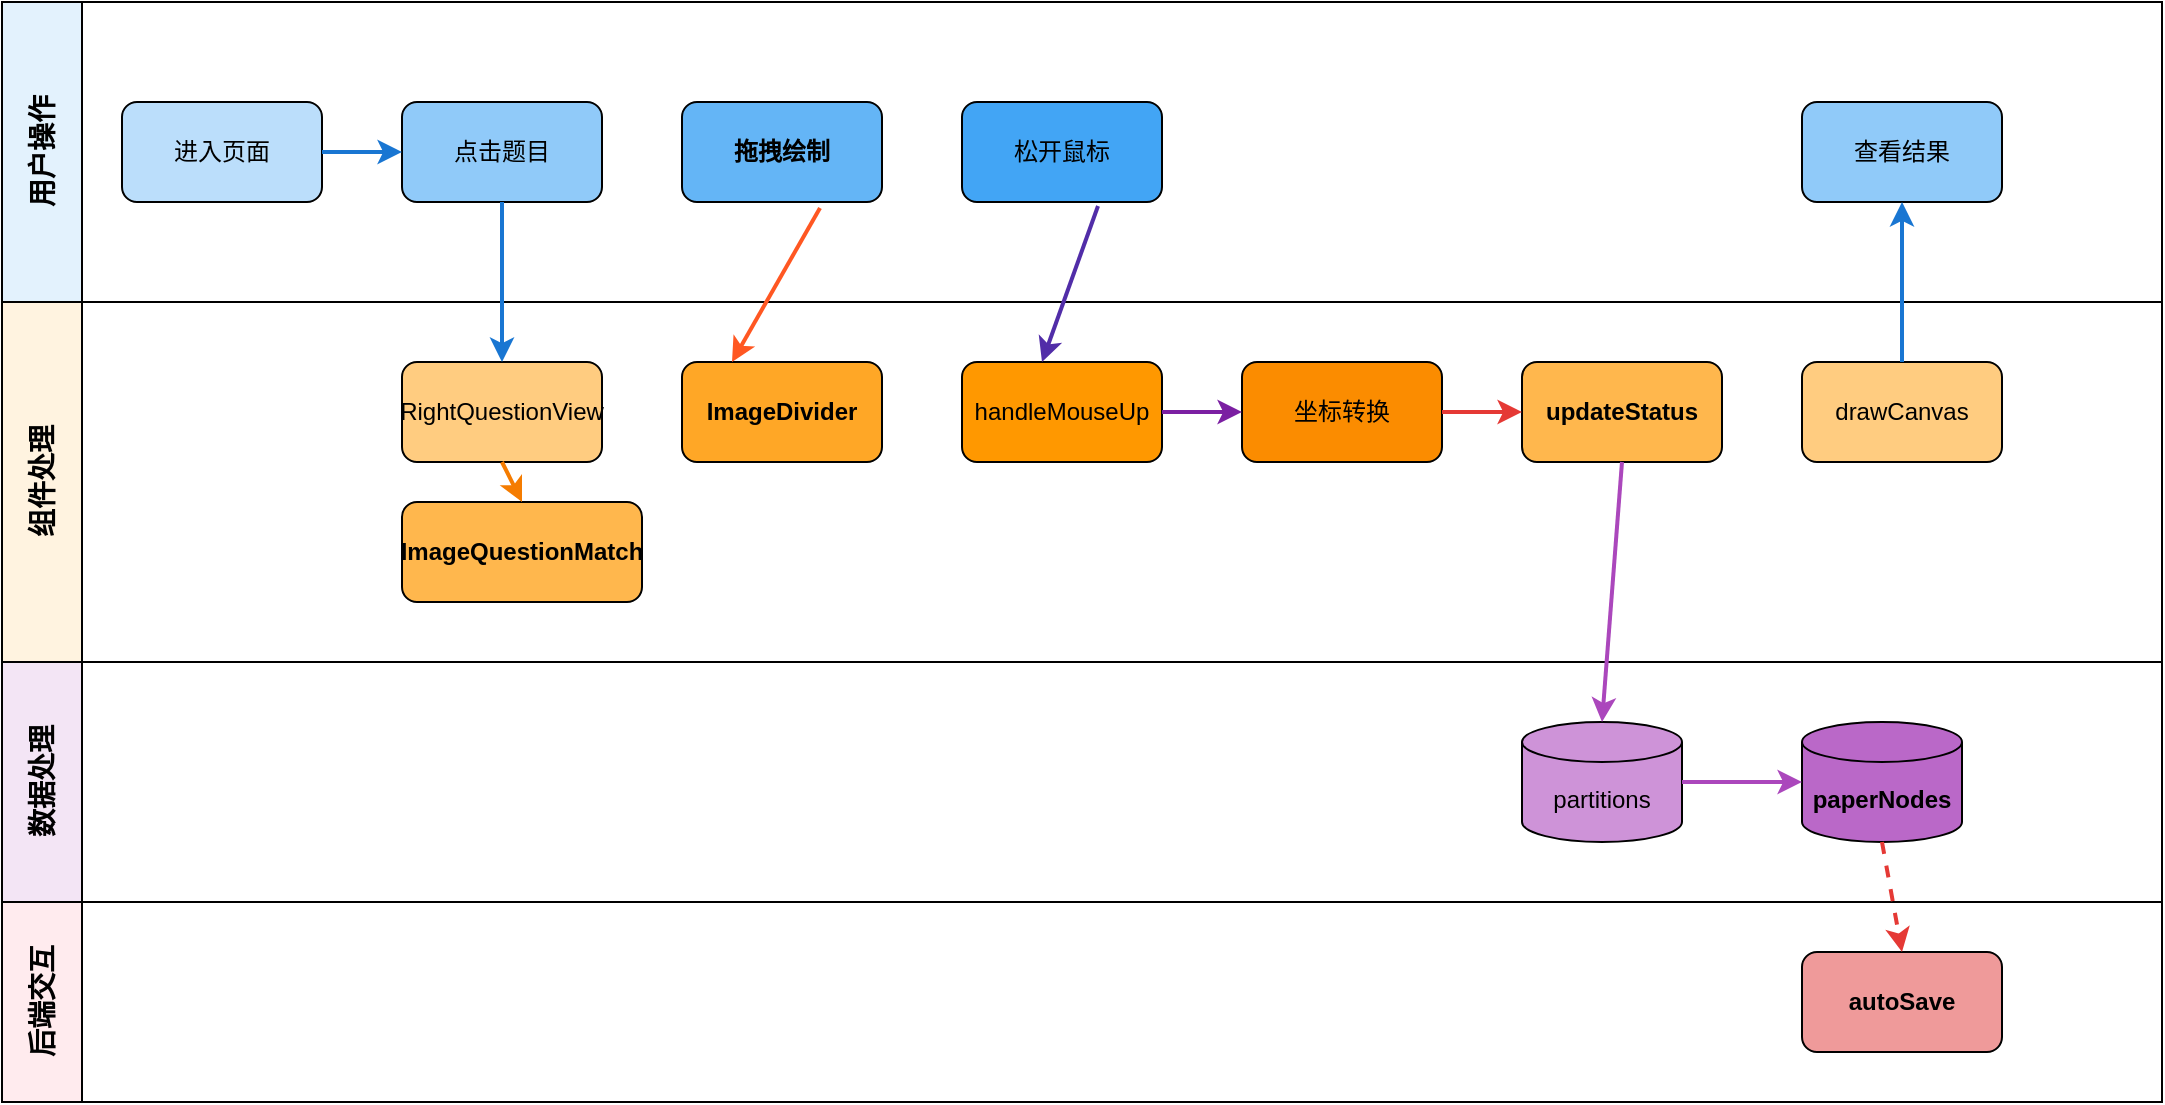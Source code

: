 <mxfile version="28.2.7">
  <diagram name="带泳道的流程" id="swimlane-flow">
    <mxGraphModel dx="1104" dy="688" grid="1" gridSize="10" guides="1" tooltips="1" connect="1" arrows="1" fold="1" page="1" pageScale="1" pageWidth="1169" pageHeight="827" math="0" shadow="0">
      <root>
        <mxCell id="0" />
        <mxCell id="1" parent="0" />
        <mxCell id="user-lane" value="用户操作" style="swimlane;html=1;startSize=40;horizontal=0;fillColor=#E3F2FD;fontSize=14;fontStyle=1" parent="1" vertex="1">
          <mxGeometry x="40" y="40" width="1080" height="150" as="geometry" />
        </mxCell>
        <mxCell id="u1" value="进入页面" style="rounded=1;whiteSpace=wrap;html=1;fillColor=#BBDEFB;" parent="user-lane" vertex="1">
          <mxGeometry x="60" y="50" width="100" height="50" as="geometry" />
        </mxCell>
        <mxCell id="u2" value="点击题目" style="rounded=1;whiteSpace=wrap;html=1;fillColor=#90CAF9;" parent="user-lane" vertex="1">
          <mxGeometry x="200" y="50" width="100" height="50" as="geometry" />
        </mxCell>
        <mxCell id="u3" value="拖拽绘制" style="rounded=1;whiteSpace=wrap;html=1;fillColor=#64B5F6;fontStyle=1" parent="user-lane" vertex="1">
          <mxGeometry x="340" y="50" width="100" height="50" as="geometry" />
        </mxCell>
        <mxCell id="u4" value="松开鼠标" style="rounded=1;whiteSpace=wrap;html=1;fillColor=#42A5F5;" parent="user-lane" vertex="1">
          <mxGeometry x="480" y="50" width="100" height="50" as="geometry" />
        </mxCell>
        <mxCell id="u5" value="查看结果" style="rounded=1;whiteSpace=wrap;html=1;fillColor=#90CAF9;" parent="user-lane" vertex="1">
          <mxGeometry x="900" y="50" width="100" height="50" as="geometry" />
        </mxCell>
        <mxCell id="comp-lane" value="组件处理" style="swimlane;html=1;startSize=40;horizontal=0;fillColor=#FFF3E0;fontSize=14;fontStyle=1" parent="1" vertex="1">
          <mxGeometry x="40" y="190" width="1080" height="180" as="geometry" />
        </mxCell>
        <mxCell id="c1" value="RightQuestionView" style="rounded=1;whiteSpace=wrap;html=1;fillColor=#FFCC80;" parent="comp-lane" vertex="1">
          <mxGeometry x="200" y="30" width="100" height="50" as="geometry" />
        </mxCell>
        <mxCell id="c2" value="ImageQuestionMatch" style="rounded=1;whiteSpace=wrap;html=1;fillColor=#FFB74D;fontStyle=1" parent="comp-lane" vertex="1">
          <mxGeometry x="200" y="100" width="120" height="50" as="geometry" />
        </mxCell>
        <mxCell id="c3" value="ImageDivider" style="rounded=1;whiteSpace=wrap;html=1;fillColor=#FFA726;fontStyle=1" parent="comp-lane" vertex="1">
          <mxGeometry x="340" y="30" width="100" height="50" as="geometry" />
        </mxCell>
        <mxCell id="c4" value="handleMouseUp" style="rounded=1;whiteSpace=wrap;html=1;fillColor=#FF9800;" parent="comp-lane" vertex="1">
          <mxGeometry x="480" y="30" width="100" height="50" as="geometry" />
        </mxCell>
        <mxCell id="c5" value="坐标转换" style="rounded=1;whiteSpace=wrap;html=1;fillColor=#FB8C00;" parent="comp-lane" vertex="1">
          <mxGeometry x="620" y="30" width="100" height="50" as="geometry" />
        </mxCell>
        <mxCell id="c6" value="updateStatus" style="rounded=1;whiteSpace=wrap;html=1;fillColor=#FFB74D;fontStyle=1" parent="comp-lane" vertex="1">
          <mxGeometry x="760" y="30" width="100" height="50" as="geometry" />
        </mxCell>
        <mxCell id="c7" value="drawCanvas" style="rounded=1;whiteSpace=wrap;html=1;fillColor=#FFCC80;" parent="comp-lane" vertex="1">
          <mxGeometry x="900" y="30" width="100" height="50" as="geometry" />
        </mxCell>
        <mxCell id="data-lane" value="数据处理" style="swimlane;html=1;startSize=40;horizontal=0;fillColor=#F3E5F5;fontSize=14;fontStyle=1" parent="1" vertex="1">
          <mxGeometry x="40" y="370" width="1080" height="120" as="geometry" />
        </mxCell>
        <mxCell id="d1" value="partitions" style="shape=cylinder3;whiteSpace=wrap;html=1;boundedLbl=1;backgroundOutline=1;size=10;fillColor=#CE93D8;" parent="data-lane" vertex="1">
          <mxGeometry x="760" y="30" width="80" height="60" as="geometry" />
        </mxCell>
        <mxCell id="d2" value="paperNodes" style="shape=cylinder3;whiteSpace=wrap;html=1;boundedLbl=1;backgroundOutline=1;size=10;fillColor=#BA68C8;fontStyle=1" parent="data-lane" vertex="1">
          <mxGeometry x="900" y="30" width="80" height="60" as="geometry" />
        </mxCell>
        <mxCell id="api-lane" value="后端交互" style="swimlane;html=1;startSize=40;horizontal=0;fillColor=#FFEBEE;fontSize=14;fontStyle=1" parent="1" vertex="1">
          <mxGeometry x="40" y="490" width="1080" height="100" as="geometry" />
        </mxCell>
        <mxCell id="b1" value="autoSave" style="rounded=1;whiteSpace=wrap;html=1;fillColor=#EF9A9A;fontStyle=1" parent="api-lane" vertex="1">
          <mxGeometry x="900" y="25" width="100" height="50" as="geometry" />
        </mxCell>
        <mxCell id="flow1" value="" style="endArrow=classic;html=1;strokeWidth=2;strokeColor=#1976D2;entryX=0;entryY=0.5;entryDx=0;entryDy=0;exitX=1;exitY=0.5;exitDx=0;exitDy=0;" parent="1" source="u1" target="u2" edge="1">
          <mxGeometry relative="1" as="geometry" />
        </mxCell>
        <mxCell id="flow2" value="" style="endArrow=classic;html=1;strokeWidth=2;strokeColor=#1976D2;exitX=0.5;exitY=1;exitDx=0;exitDy=0;entryX=0.5;entryY=0;entryDx=0;entryDy=0;" parent="1" source="u2" target="c1" edge="1">
          <mxGeometry relative="1" as="geometry" />
        </mxCell>
        <mxCell id="flow3" value="" style="endArrow=classic;html=1;strokeWidth=2;strokeColor=#F57C00;exitX=0.5;exitY=1;exitDx=0;exitDy=0;entryX=0.5;entryY=0;entryDx=0;entryDy=0;" parent="1" source="c1" target="c2" edge="1">
          <mxGeometry relative="1" as="geometry" />
        </mxCell>
        <mxCell id="flow4" value="" style="endArrow=classic;html=1;strokeWidth=2;strokeColor=#FF5722;exitX=0.69;exitY=1.06;exitDx=0;exitDy=0;entryX=0.25;entryY=0;entryDx=0;entryDy=0;exitPerimeter=0;" parent="1" source="u3" target="c3" edge="1">
          <mxGeometry relative="1" as="geometry" />
        </mxCell>
        <mxCell id="flow5" value="" style="endArrow=classic;html=1;strokeWidth=2;strokeColor=#512DA8;exitX=0.68;exitY=1.04;exitDx=0;exitDy=0;entryX=0.4;entryY=0;entryDx=0;entryDy=0;exitPerimeter=0;entryPerimeter=0;" parent="1" source="u4" target="c4" edge="1">
          <mxGeometry relative="1" as="geometry" />
        </mxCell>
        <mxCell id="flow6" value="" style="endArrow=classic;html=1;strokeWidth=2;strokeColor=#7B1FA2;exitX=1;exitY=0.5;exitDx=0;exitDy=0;entryX=0;entryY=0.5;entryDx=0;entryDy=0;" parent="1" source="c4" target="c5" edge="1">
          <mxGeometry relative="1" as="geometry" />
        </mxCell>
        <mxCell id="flow7" value="" style="endArrow=classic;html=1;strokeWidth=2;strokeColor=#E53935;exitX=1;exitY=0.5;exitDx=0;exitDy=0;entryX=0;entryY=0.5;entryDx=0;entryDy=0;" parent="1" source="c5" target="c6" edge="1">
          <mxGeometry relative="1" as="geometry" />
        </mxCell>
        <mxCell id="flow8" value="" style="endArrow=classic;html=1;strokeWidth=2;strokeColor=#AB47BC;exitX=0.5;exitY=1;exitDx=0;exitDy=0;entryX=0.5;entryY=0;entryDx=0;entryDy=0;entryPerimeter=0;" parent="1" source="c6" target="d1" edge="1">
          <mxGeometry relative="1" as="geometry" />
        </mxCell>
        <mxCell id="flow9" value="" style="endArrow=classic;html=1;strokeWidth=2;strokeColor=#AB47BC;exitX=1;exitY=0.5;exitDx=0;exitDy=0;exitPerimeter=0;entryX=0;entryY=0.5;entryDx=0;entryDy=0;entryPerimeter=0;" parent="1" source="d1" target="d2" edge="1">
          <mxGeometry relative="1" as="geometry" />
        </mxCell>
        <mxCell id="flow10" value="" style="endArrow=classic;html=1;strokeWidth=2;strokeColor=#E53935;dashed=1;exitX=0.5;exitY=1;exitDx=0;exitDy=0;exitPerimeter=0;entryX=0.5;entryY=0;entryDx=0;entryDy=0;" parent="1" source="d2" target="b1" edge="1">
          <mxGeometry relative="1" as="geometry" />
        </mxCell>
        <mxCell id="flow11" value="" style="endArrow=classic;html=1;strokeWidth=2;strokeColor=#1976D2;exitX=0.5;exitY=0;exitDx=0;exitDy=0;entryX=0.5;entryY=1;entryDx=0;entryDy=0;" parent="1" source="c7" target="u5" edge="1">
          <mxGeometry relative="1" as="geometry" />
        </mxCell>
      </root>
    </mxGraphModel>
  </diagram>
</mxfile>
